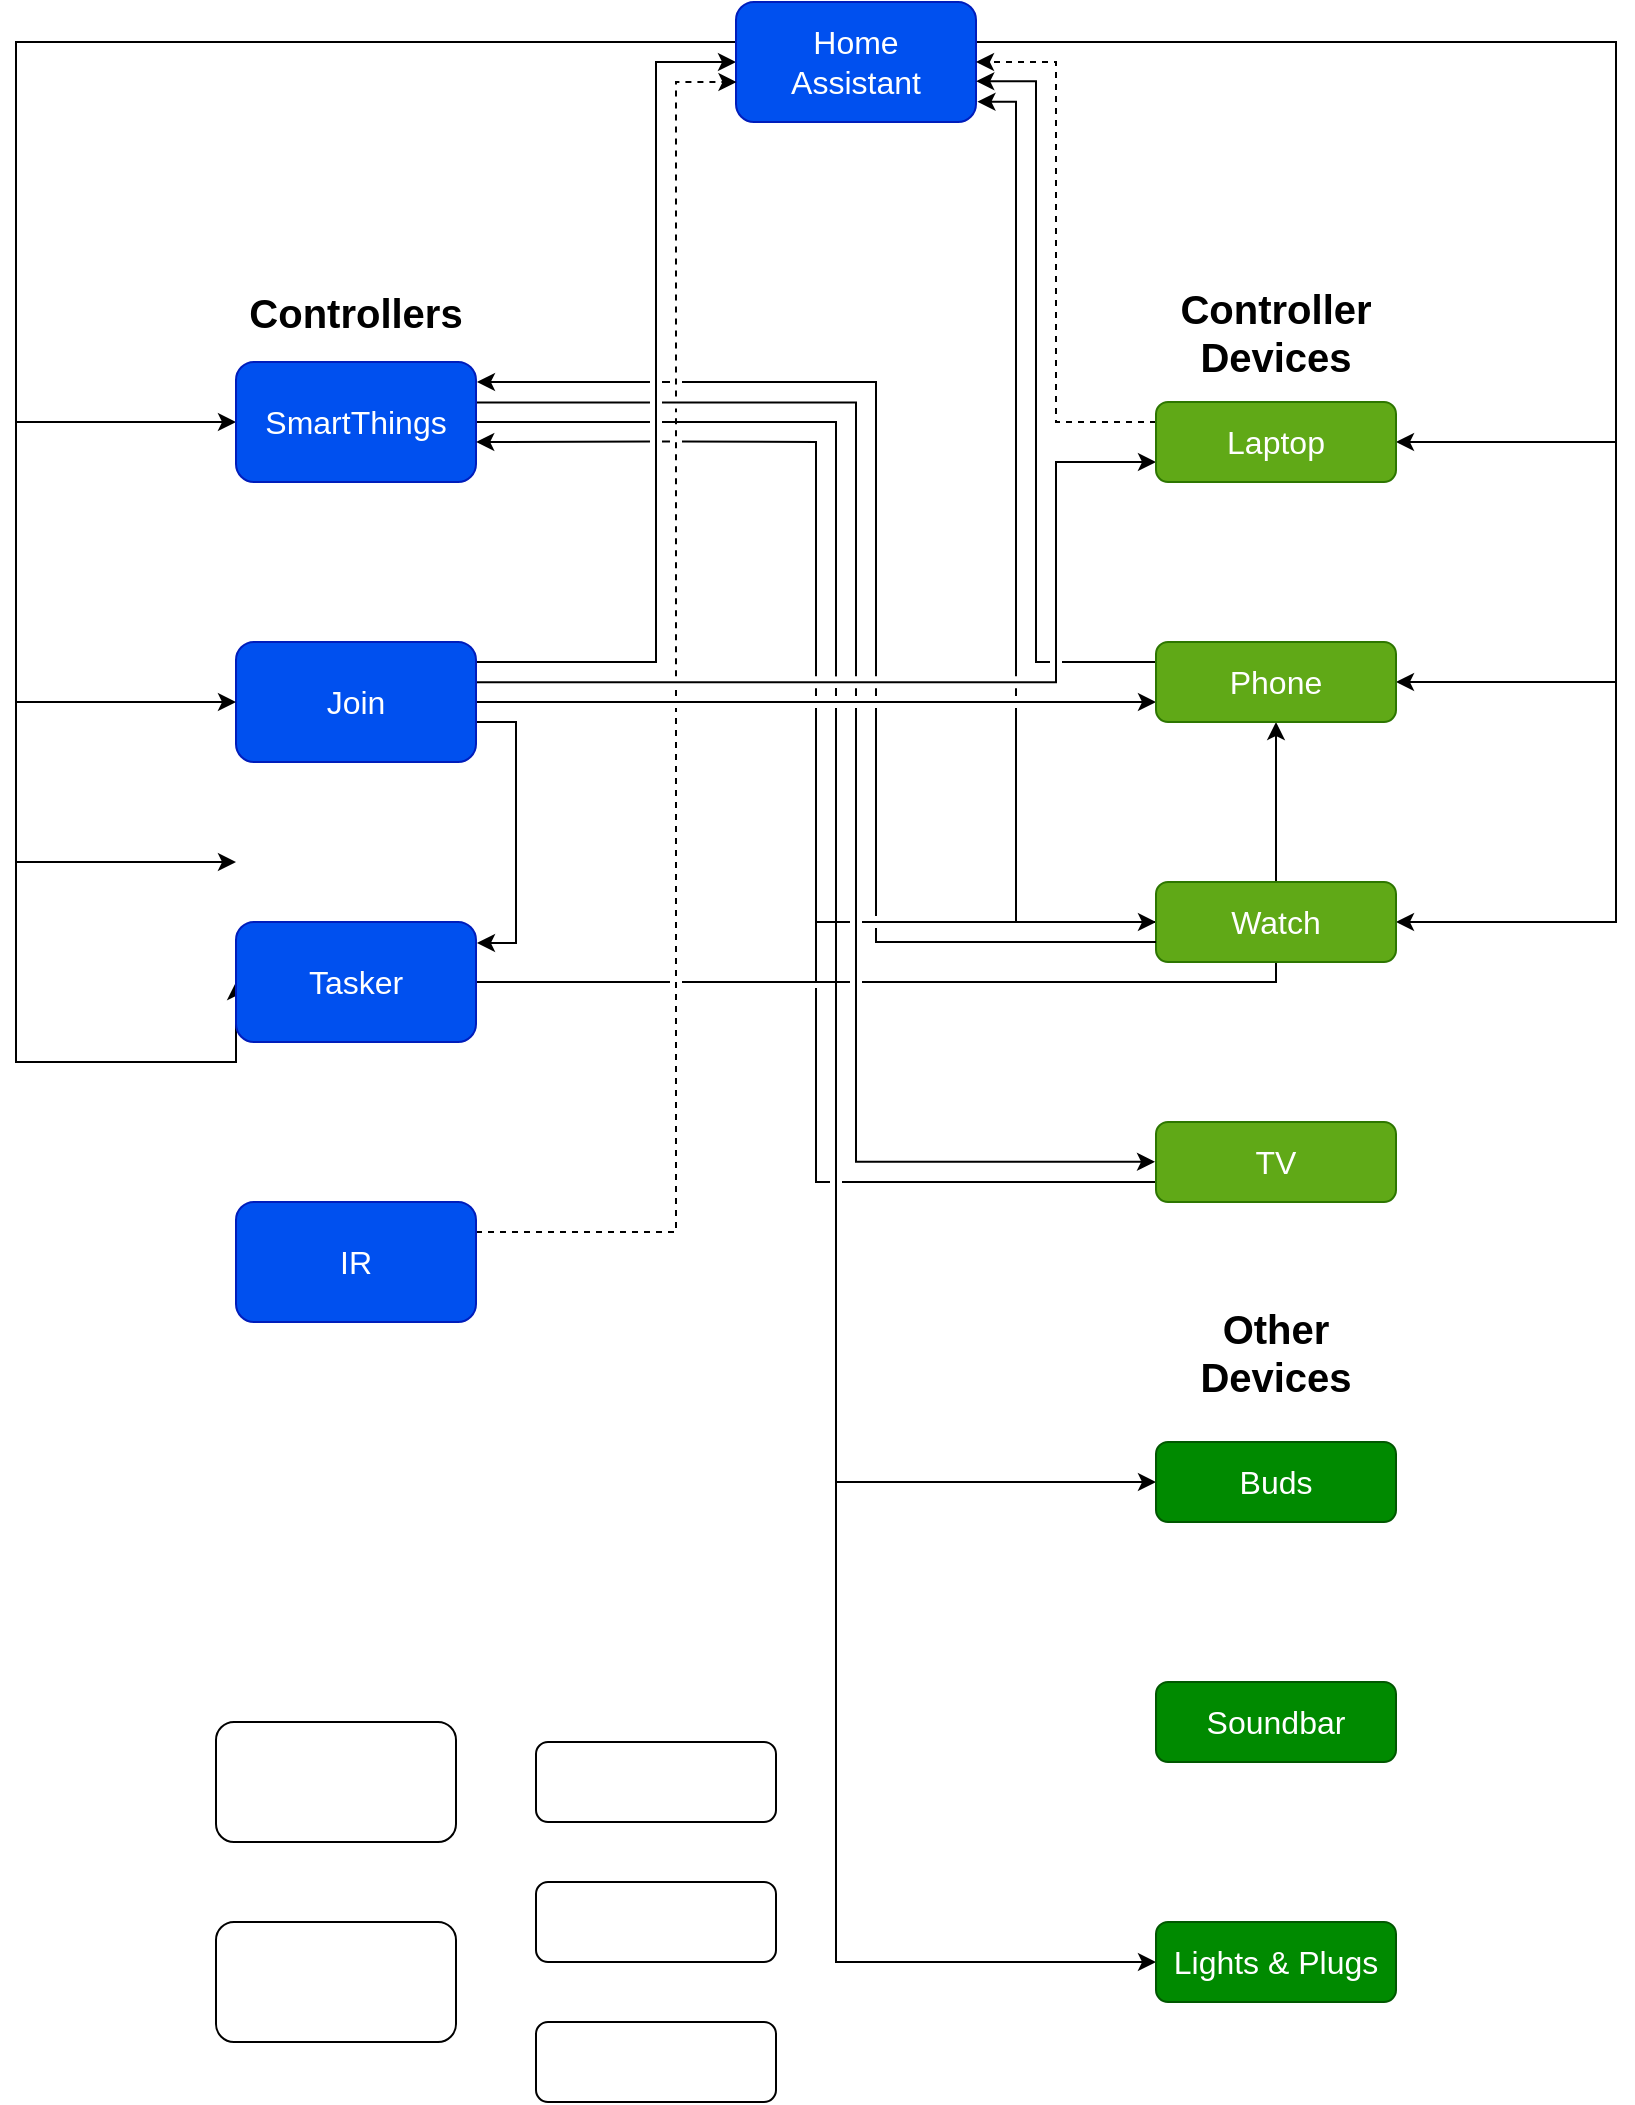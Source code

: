 <mxfile version="21.5.0" type="github">
  <diagram name="Page-1" id="fEGx-Ri0PqNCiq2WfJy5">
    <mxGraphModel dx="1434" dy="2007" grid="1" gridSize="10" guides="1" tooltips="1" connect="1" arrows="1" fold="1" page="1" pageScale="1" pageWidth="850" pageHeight="1100" math="0" shadow="0">
      <root>
        <mxCell id="0" />
        <mxCell id="1" parent="0" />
        <mxCell id="RfhdUQPL6JpXIDnolCRE-15" style="edgeStyle=orthogonalEdgeStyle;rounded=0;orthogonalLoop=1;jettySize=auto;html=1;entryX=1.004;entryY=0.175;entryDx=0;entryDy=0;jumpStyle=gap;entryPerimeter=0;" edge="1" parent="1" source="KWsWyQxtymJVeOGBYL6s-7" target="KWsWyQxtymJVeOGBYL6s-12">
          <mxGeometry relative="1" as="geometry">
            <Array as="points">
              <mxPoint x="280" y="280" />
              <mxPoint x="280" y="390" />
            </Array>
          </mxGeometry>
        </mxCell>
        <mxCell id="RfhdUQPL6JpXIDnolCRE-17" style="edgeStyle=orthogonalEdgeStyle;rounded=0;orthogonalLoop=1;jettySize=auto;html=1;exitX=1;exitY=0.25;exitDx=0;exitDy=0;entryX=0;entryY=0.5;entryDx=0;entryDy=0;jumpStyle=gap;" edge="1" parent="1" source="KWsWyQxtymJVeOGBYL6s-7" target="KWsWyQxtymJVeOGBYL6s-8">
          <mxGeometry relative="1" as="geometry">
            <Array as="points">
              <mxPoint x="260" y="250" />
              <mxPoint x="350" y="250" />
              <mxPoint x="350" y="-50" />
            </Array>
          </mxGeometry>
        </mxCell>
        <mxCell id="RfhdUQPL6JpXIDnolCRE-19" style="edgeStyle=orthogonalEdgeStyle;rounded=0;orthogonalLoop=1;jettySize=auto;html=1;entryX=0;entryY=0.75;entryDx=0;entryDy=0;jumpStyle=gap;exitX=1;exitY=0.335;exitDx=0;exitDy=0;exitPerimeter=0;" edge="1" parent="1" source="KWsWyQxtymJVeOGBYL6s-7" target="KWsWyQxtymJVeOGBYL6s-17">
          <mxGeometry relative="1" as="geometry">
            <mxPoint x="260" y="280" as="sourcePoint" />
            <mxPoint x="600.0" y="170" as="targetPoint" />
            <Array as="points">
              <mxPoint x="550" y="260" />
              <mxPoint x="550" y="150" />
            </Array>
          </mxGeometry>
        </mxCell>
        <mxCell id="RfhdUQPL6JpXIDnolCRE-24" style="edgeStyle=orthogonalEdgeStyle;rounded=0;orthogonalLoop=1;jettySize=auto;html=1;entryX=0;entryY=0.75;entryDx=0;entryDy=0;jumpStyle=gap;" edge="1" parent="1" source="KWsWyQxtymJVeOGBYL6s-7" target="KWsWyQxtymJVeOGBYL6s-16">
          <mxGeometry relative="1" as="geometry" />
        </mxCell>
        <mxCell id="KWsWyQxtymJVeOGBYL6s-7" value="Join" style="rounded=1;whiteSpace=wrap;html=1;fontSize=16;fontStyle=0;fillColor=#0050ef;fontColor=#ffffff;strokeColor=#001DBC;" parent="1" vertex="1">
          <mxGeometry x="140" y="240" width="120" height="60" as="geometry" />
        </mxCell>
        <mxCell id="RfhdUQPL6JpXIDnolCRE-8" style="edgeStyle=orthogonalEdgeStyle;rounded=0;orthogonalLoop=1;jettySize=auto;html=1;entryX=0;entryY=0.5;entryDx=0;entryDy=0;jumpStyle=gap;" edge="1" parent="1" source="KWsWyQxtymJVeOGBYL6s-8" target="KWsWyQxtymJVeOGBYL6s-9">
          <mxGeometry relative="1" as="geometry">
            <Array as="points">
              <mxPoint x="30" y="-60" />
              <mxPoint x="30" y="130" />
            </Array>
          </mxGeometry>
        </mxCell>
        <mxCell id="RfhdUQPL6JpXIDnolCRE-9" style="edgeStyle=orthogonalEdgeStyle;rounded=0;orthogonalLoop=1;jettySize=auto;html=1;entryX=0;entryY=0.5;entryDx=0;entryDy=0;jumpStyle=gap;" edge="1" parent="1" source="KWsWyQxtymJVeOGBYL6s-8" target="KWsWyQxtymJVeOGBYL6s-7">
          <mxGeometry relative="1" as="geometry">
            <Array as="points">
              <mxPoint x="30" y="-60" />
              <mxPoint x="30" y="270" />
            </Array>
          </mxGeometry>
        </mxCell>
        <mxCell id="RfhdUQPL6JpXIDnolCRE-10" style="edgeStyle=orthogonalEdgeStyle;rounded=0;orthogonalLoop=1;jettySize=auto;html=1;entryX=0;entryY=0.5;entryDx=0;entryDy=0;jumpStyle=gap;" edge="1" parent="1">
          <mxGeometry relative="1" as="geometry">
            <mxPoint x="330" y="-60" as="sourcePoint" />
            <mxPoint x="140" y="350" as="targetPoint" />
            <Array as="points">
              <mxPoint x="30" y="-60" />
              <mxPoint x="30" y="350" />
            </Array>
          </mxGeometry>
        </mxCell>
        <mxCell id="RfhdUQPL6JpXIDnolCRE-11" style="edgeStyle=orthogonalEdgeStyle;rounded=0;orthogonalLoop=1;jettySize=auto;html=1;entryX=1;entryY=0.5;entryDx=0;entryDy=0;jumpStyle=gap;" edge="1" parent="1" source="KWsWyQxtymJVeOGBYL6s-8" target="KWsWyQxtymJVeOGBYL6s-17">
          <mxGeometry relative="1" as="geometry">
            <Array as="points">
              <mxPoint x="830" y="-60" />
              <mxPoint x="830" y="140" />
            </Array>
          </mxGeometry>
        </mxCell>
        <mxCell id="RfhdUQPL6JpXIDnolCRE-12" style="edgeStyle=orthogonalEdgeStyle;rounded=0;orthogonalLoop=1;jettySize=auto;html=1;entryX=1;entryY=0.5;entryDx=0;entryDy=0;jumpStyle=gap;" edge="1" parent="1" source="KWsWyQxtymJVeOGBYL6s-8" target="KWsWyQxtymJVeOGBYL6s-16">
          <mxGeometry relative="1" as="geometry">
            <Array as="points">
              <mxPoint x="830" y="-60" />
              <mxPoint x="830" y="260" />
            </Array>
          </mxGeometry>
        </mxCell>
        <mxCell id="RfhdUQPL6JpXIDnolCRE-13" style="edgeStyle=orthogonalEdgeStyle;rounded=0;orthogonalLoop=1;jettySize=auto;html=1;entryX=1;entryY=0.5;entryDx=0;entryDy=0;jumpStyle=gap;" edge="1" parent="1" target="KWsWyQxtymJVeOGBYL6s-15">
          <mxGeometry relative="1" as="geometry">
            <mxPoint x="470" y="-59.957" as="sourcePoint" />
            <mxPoint x="740" y="290" as="targetPoint" />
            <Array as="points">
              <mxPoint x="830" y="-60" />
              <mxPoint x="830" y="380" />
            </Array>
          </mxGeometry>
        </mxCell>
        <mxCell id="RfhdUQPL6JpXIDnolCRE-14" style="edgeStyle=orthogonalEdgeStyle;rounded=0;orthogonalLoop=1;jettySize=auto;html=1;entryX=0;entryY=0.5;entryDx=0;entryDy=0;jumpStyle=gap;" edge="1" parent="1" source="KWsWyQxtymJVeOGBYL6s-8" target="KWsWyQxtymJVeOGBYL6s-12">
          <mxGeometry relative="1" as="geometry">
            <Array as="points">
              <mxPoint x="30" y="-60" />
              <mxPoint x="30" y="450" />
            </Array>
          </mxGeometry>
        </mxCell>
        <mxCell id="KWsWyQxtymJVeOGBYL6s-8" value="Home&lt;br&gt;Assistant" style="rounded=1;whiteSpace=wrap;html=1;fontSize=16;fontStyle=0;fillColor=#0050ef;fontColor=#ffffff;strokeColor=#001DBC;" parent="1" vertex="1">
          <mxGeometry x="390" y="-80" width="120" height="60" as="geometry" />
        </mxCell>
        <mxCell id="RfhdUQPL6JpXIDnolCRE-3" style="edgeStyle=orthogonalEdgeStyle;rounded=0;orthogonalLoop=1;jettySize=auto;html=1;entryX=0;entryY=0.5;entryDx=0;entryDy=0;jumpStyle=gap;" edge="1" parent="1" source="KWsWyQxtymJVeOGBYL6s-9" target="KWsWyQxtymJVeOGBYL6s-21">
          <mxGeometry relative="1" as="geometry">
            <Array as="points">
              <mxPoint x="440" y="130" />
              <mxPoint x="440" y="900" />
            </Array>
          </mxGeometry>
        </mxCell>
        <mxCell id="RfhdUQPL6JpXIDnolCRE-4" style="edgeStyle=orthogonalEdgeStyle;rounded=0;orthogonalLoop=1;jettySize=auto;html=1;entryX=-0.004;entryY=0.497;entryDx=0;entryDy=0;jumpStyle=gap;entryPerimeter=0;exitX=1.002;exitY=0.338;exitDx=0;exitDy=0;exitPerimeter=0;" edge="1" parent="1" source="KWsWyQxtymJVeOGBYL6s-9" target="KWsWyQxtymJVeOGBYL6s-19">
          <mxGeometry relative="1" as="geometry">
            <mxPoint x="260.0" y="140" as="sourcePoint" />
            <mxPoint x="597.84" y="510.72" as="targetPoint" />
            <Array as="points">
              <mxPoint x="450" y="120" />
              <mxPoint x="450" y="500" />
            </Array>
          </mxGeometry>
        </mxCell>
        <mxCell id="RfhdUQPL6JpXIDnolCRE-26" style="edgeStyle=orthogonalEdgeStyle;shape=connector;rounded=0;jumpStyle=gap;orthogonalLoop=1;jettySize=auto;html=1;entryX=0;entryY=0.5;entryDx=0;entryDy=0;labelBackgroundColor=default;strokeColor=default;fontFamily=Helvetica;fontSize=11;fontColor=default;endArrow=classic;" edge="1" parent="1" source="KWsWyQxtymJVeOGBYL6s-9" target="KWsWyQxtymJVeOGBYL6s-20">
          <mxGeometry relative="1" as="geometry">
            <Array as="points">
              <mxPoint x="440" y="130" />
              <mxPoint x="440" y="660" />
            </Array>
          </mxGeometry>
        </mxCell>
        <mxCell id="KWsWyQxtymJVeOGBYL6s-9" value="SmartThings" style="rounded=1;whiteSpace=wrap;html=1;fontSize=16;fontStyle=0;fillColor=#0050ef;fontColor=#ffffff;strokeColor=#001DBC;" parent="1" vertex="1">
          <mxGeometry x="140" y="100" width="120" height="60" as="geometry" />
        </mxCell>
        <mxCell id="KWsWyQxtymJVeOGBYL6s-10" value="" style="rounded=1;whiteSpace=wrap;html=1;fontSize=16;fontStyle=0" parent="1" vertex="1">
          <mxGeometry x="130" y="780" width="120" height="60" as="geometry" />
        </mxCell>
        <mxCell id="RfhdUQPL6JpXIDnolCRE-18" style="edgeStyle=orthogonalEdgeStyle;rounded=0;orthogonalLoop=1;jettySize=auto;html=1;exitX=1;exitY=0.25;exitDx=0;exitDy=0;jumpStyle=gap;dashed=1;entryX=0.002;entryY=0.667;entryDx=0;entryDy=0;entryPerimeter=0;" edge="1" parent="1" source="KWsWyQxtymJVeOGBYL6s-11" target="KWsWyQxtymJVeOGBYL6s-8">
          <mxGeometry relative="1" as="geometry">
            <mxPoint x="380" y="-40" as="targetPoint" />
            <Array as="points">
              <mxPoint x="360" y="535" />
              <mxPoint x="360" y="-40" />
            </Array>
          </mxGeometry>
        </mxCell>
        <mxCell id="KWsWyQxtymJVeOGBYL6s-11" value="IR" style="rounded=1;whiteSpace=wrap;html=1;fontSize=16;fontStyle=0;fillColor=#0050ef;fontColor=#ffffff;strokeColor=#001DBC;" parent="1" vertex="1">
          <mxGeometry x="140" y="520" width="120" height="60" as="geometry" />
        </mxCell>
        <mxCell id="RfhdUQPL6JpXIDnolCRE-28" style="edgeStyle=orthogonalEdgeStyle;shape=connector;rounded=0;jumpStyle=gap;orthogonalLoop=1;jettySize=auto;html=1;labelBackgroundColor=default;strokeColor=default;fontFamily=Helvetica;fontSize=11;fontColor=default;endArrow=classic;" edge="1" parent="1" source="KWsWyQxtymJVeOGBYL6s-12" target="KWsWyQxtymJVeOGBYL6s-16">
          <mxGeometry relative="1" as="geometry" />
        </mxCell>
        <mxCell id="RfhdUQPL6JpXIDnolCRE-29" style="edgeStyle=orthogonalEdgeStyle;shape=connector;rounded=0;jumpStyle=gap;orthogonalLoop=1;jettySize=auto;html=1;labelBackgroundColor=default;strokeColor=default;fontFamily=Helvetica;fontSize=11;fontColor=default;endArrow=classic;" edge="1" parent="1" source="KWsWyQxtymJVeOGBYL6s-12" target="KWsWyQxtymJVeOGBYL6s-15">
          <mxGeometry relative="1" as="geometry" />
        </mxCell>
        <mxCell id="KWsWyQxtymJVeOGBYL6s-12" value="Tasker" style="rounded=1;whiteSpace=wrap;html=1;fontSize=16;fontStyle=0;fillColor=#0050ef;fontColor=#ffffff;strokeColor=#001DBC;" parent="1" vertex="1">
          <mxGeometry x="140" y="380" width="120" height="60" as="geometry" />
        </mxCell>
        <mxCell id="KWsWyQxtymJVeOGBYL6s-13" value="" style="rounded=1;whiteSpace=wrap;html=1;fontSize=16;fontStyle=0" parent="1" vertex="1">
          <mxGeometry x="130" y="880" width="120" height="60" as="geometry" />
        </mxCell>
        <mxCell id="KWsWyQxtymJVeOGBYL6s-14" value="Controllers" style="text;html=1;strokeColor=none;fillColor=none;align=center;verticalAlign=middle;whiteSpace=wrap;rounded=0;fontStyle=1;fontSize=20;" parent="1" vertex="1">
          <mxGeometry x="170" y="60" width="60" height="30" as="geometry" />
        </mxCell>
        <mxCell id="RfhdUQPL6JpXIDnolCRE-20" style="edgeStyle=orthogonalEdgeStyle;rounded=0;orthogonalLoop=1;jettySize=auto;html=1;jumpStyle=gap;entryX=1.006;entryY=0.831;entryDx=0;entryDy=0;entryPerimeter=0;" edge="1" parent="1" source="KWsWyQxtymJVeOGBYL6s-15" target="KWsWyQxtymJVeOGBYL6s-8">
          <mxGeometry relative="1" as="geometry">
            <mxPoint x="520" y="-30" as="targetPoint" />
            <Array as="points">
              <mxPoint x="530" y="380" />
              <mxPoint x="530" y="-30" />
            </Array>
          </mxGeometry>
        </mxCell>
        <mxCell id="KWsWyQxtymJVeOGBYL6s-15" value="Watch" style="rounded=1;whiteSpace=wrap;html=1;fontSize=16;fontStyle=0;fillColor=#60a917;fontColor=#ffffff;strokeColor=#2D7600;" parent="1" vertex="1">
          <mxGeometry x="600" y="360" width="120" height="40" as="geometry" />
        </mxCell>
        <mxCell id="RfhdUQPL6JpXIDnolCRE-22" style="edgeStyle=orthogonalEdgeStyle;rounded=0;orthogonalLoop=1;jettySize=auto;html=1;entryX=1.001;entryY=0.66;entryDx=0;entryDy=0;entryPerimeter=0;jumpStyle=gap;" edge="1" parent="1" source="KWsWyQxtymJVeOGBYL6s-16" target="KWsWyQxtymJVeOGBYL6s-8">
          <mxGeometry relative="1" as="geometry">
            <mxPoint x="420" y="-10" as="targetPoint" />
            <Array as="points">
              <mxPoint x="540" y="250" />
              <mxPoint x="540" y="-40" />
            </Array>
          </mxGeometry>
        </mxCell>
        <mxCell id="KWsWyQxtymJVeOGBYL6s-16" value="Phone" style="rounded=1;whiteSpace=wrap;html=1;fontSize=16;fontStyle=0;fillColor=#60a917;fontColor=#ffffff;strokeColor=#2D7600;" parent="1" vertex="1">
          <mxGeometry x="600" y="240" width="120" height="40" as="geometry" />
        </mxCell>
        <mxCell id="RfhdUQPL6JpXIDnolCRE-21" style="edgeStyle=orthogonalEdgeStyle;rounded=0;orthogonalLoop=1;jettySize=auto;html=1;entryX=1;entryY=0.5;entryDx=0;entryDy=0;dashed=1;jumpStyle=gap;" edge="1" parent="1" source="KWsWyQxtymJVeOGBYL6s-17" target="KWsWyQxtymJVeOGBYL6s-8">
          <mxGeometry relative="1" as="geometry">
            <Array as="points">
              <mxPoint x="550" y="130" />
              <mxPoint x="550" y="-50" />
            </Array>
          </mxGeometry>
        </mxCell>
        <mxCell id="KWsWyQxtymJVeOGBYL6s-17" value="Laptop&lt;br&gt;" style="rounded=1;whiteSpace=wrap;html=1;fontSize=16;fontStyle=0;fillColor=#60a917;fontColor=#ffffff;strokeColor=#2D7600;" parent="1" vertex="1">
          <mxGeometry x="600" y="120" width="120" height="40" as="geometry" />
        </mxCell>
        <mxCell id="KWsWyQxtymJVeOGBYL6s-18" value="Soundbar" style="rounded=1;whiteSpace=wrap;html=1;fontSize=16;fontStyle=0;fillColor=#008a00;fontColor=#ffffff;strokeColor=#005700;" parent="1" vertex="1">
          <mxGeometry x="600" y="760" width="120" height="40" as="geometry" />
        </mxCell>
        <mxCell id="RfhdUQPL6JpXIDnolCRE-23" style="edgeStyle=orthogonalEdgeStyle;rounded=0;orthogonalLoop=1;jettySize=auto;html=1;exitX=0;exitY=0.75;exitDx=0;exitDy=0;jumpStyle=gap;entryX=1.004;entryY=0.166;entryDx=0;entryDy=0;entryPerimeter=0;" edge="1" parent="1" source="KWsWyQxtymJVeOGBYL6s-15" target="KWsWyQxtymJVeOGBYL6s-9">
          <mxGeometry relative="1" as="geometry">
            <mxPoint x="600" y="370" as="sourcePoint" />
            <mxPoint x="270.073" y="110" as="targetPoint" />
            <Array as="points">
              <mxPoint x="460" y="390" />
              <mxPoint x="460" y="110" />
            </Array>
          </mxGeometry>
        </mxCell>
        <mxCell id="RfhdUQPL6JpXIDnolCRE-25" style="edgeStyle=orthogonalEdgeStyle;rounded=0;orthogonalLoop=1;jettySize=auto;html=1;entryX=1.001;entryY=0.658;entryDx=0;entryDy=0;jumpStyle=gap;entryPerimeter=0;" edge="1" parent="1" source="KWsWyQxtymJVeOGBYL6s-19" target="KWsWyQxtymJVeOGBYL6s-9">
          <mxGeometry relative="1" as="geometry">
            <Array as="points">
              <mxPoint x="430" y="510" />
              <mxPoint x="430" y="140" />
              <mxPoint x="260" y="140" />
            </Array>
          </mxGeometry>
        </mxCell>
        <mxCell id="KWsWyQxtymJVeOGBYL6s-19" value="TV" style="rounded=1;whiteSpace=wrap;html=1;fontSize=16;fontStyle=0;fillColor=#60a917;fontColor=#ffffff;strokeColor=#2D7600;" parent="1" vertex="1">
          <mxGeometry x="600" y="480" width="120" height="40" as="geometry" />
        </mxCell>
        <mxCell id="KWsWyQxtymJVeOGBYL6s-20" value="Buds" style="rounded=1;whiteSpace=wrap;html=1;fontSize=16;fontStyle=0;fillColor=#008a00;fontColor=#ffffff;strokeColor=#005700;" parent="1" vertex="1">
          <mxGeometry x="600" y="640" width="120" height="40" as="geometry" />
        </mxCell>
        <mxCell id="KWsWyQxtymJVeOGBYL6s-21" value="Lights &amp;amp; Plugs" style="rounded=1;whiteSpace=wrap;html=1;fontSize=16;fontStyle=0;fillColor=#008a00;fontColor=#ffffff;strokeColor=#005700;" parent="1" vertex="1">
          <mxGeometry x="600" y="880" width="120" height="40" as="geometry" />
        </mxCell>
        <mxCell id="KWsWyQxtymJVeOGBYL6s-22" value="Controller Devices" style="text;html=1;strokeColor=none;fillColor=none;align=center;verticalAlign=middle;whiteSpace=wrap;rounded=0;fontStyle=1;fontSize=20;" parent="1" vertex="1">
          <mxGeometry x="630" y="70" width="60" height="30" as="geometry" />
        </mxCell>
        <mxCell id="KWsWyQxtymJVeOGBYL6s-24" value="" style="rounded=1;whiteSpace=wrap;html=1;fontSize=16;fontStyle=0" parent="1" vertex="1">
          <mxGeometry x="290" y="790" width="120" height="40" as="geometry" />
        </mxCell>
        <mxCell id="KWsWyQxtymJVeOGBYL6s-25" value="" style="rounded=1;whiteSpace=wrap;html=1;fontSize=16;fontStyle=0" parent="1" vertex="1">
          <mxGeometry x="290" y="860" width="120" height="40" as="geometry" />
        </mxCell>
        <mxCell id="KWsWyQxtymJVeOGBYL6s-26" value="" style="rounded=1;whiteSpace=wrap;html=1;fontSize=16;fontStyle=0" parent="1" vertex="1">
          <mxGeometry x="290" y="930" width="120" height="40" as="geometry" />
        </mxCell>
        <mxCell id="RfhdUQPL6JpXIDnolCRE-5" value="Other Devices" style="text;html=1;strokeColor=none;fillColor=none;align=center;verticalAlign=middle;whiteSpace=wrap;rounded=0;fontStyle=1;fontSize=20;" vertex="1" parent="1">
          <mxGeometry x="630" y="580" width="60" height="30" as="geometry" />
        </mxCell>
      </root>
    </mxGraphModel>
  </diagram>
</mxfile>
